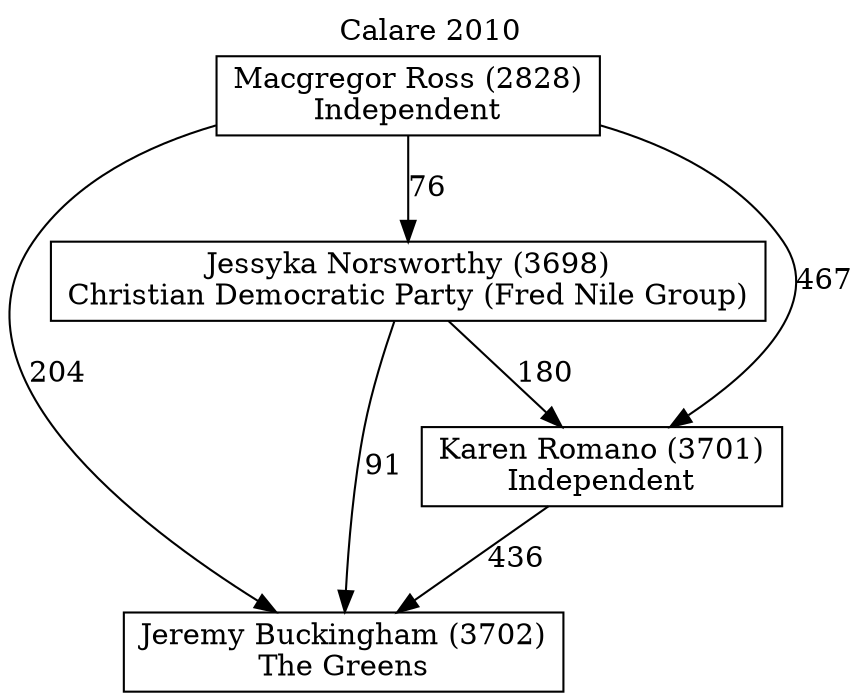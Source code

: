 // House preference flow
digraph "Jeremy Buckingham (3702)_Calare_2010" {
	graph [label="Calare 2010" labelloc=t mclimit=10]
	node [shape=box]
	"Jeremy Buckingham (3702)" [label="Jeremy Buckingham (3702)
The Greens"]
	"Jessyka Norsworthy (3698)" [label="Jessyka Norsworthy (3698)
Christian Democratic Party (Fred Nile Group)"]
	"Karen Romano (3701)" [label="Karen Romano (3701)
Independent"]
	"Macgregor Ross (2828)" [label="Macgregor Ross (2828)
Independent"]
	"Jessyka Norsworthy (3698)" -> "Jeremy Buckingham (3702)" [label=91]
	"Jessyka Norsworthy (3698)" -> "Karen Romano (3701)" [label=180]
	"Karen Romano (3701)" -> "Jeremy Buckingham (3702)" [label=436]
	"Macgregor Ross (2828)" -> "Jeremy Buckingham (3702)" [label=204]
	"Macgregor Ross (2828)" -> "Jessyka Norsworthy (3698)" [label=76]
	"Macgregor Ross (2828)" -> "Karen Romano (3701)" [label=467]
}
